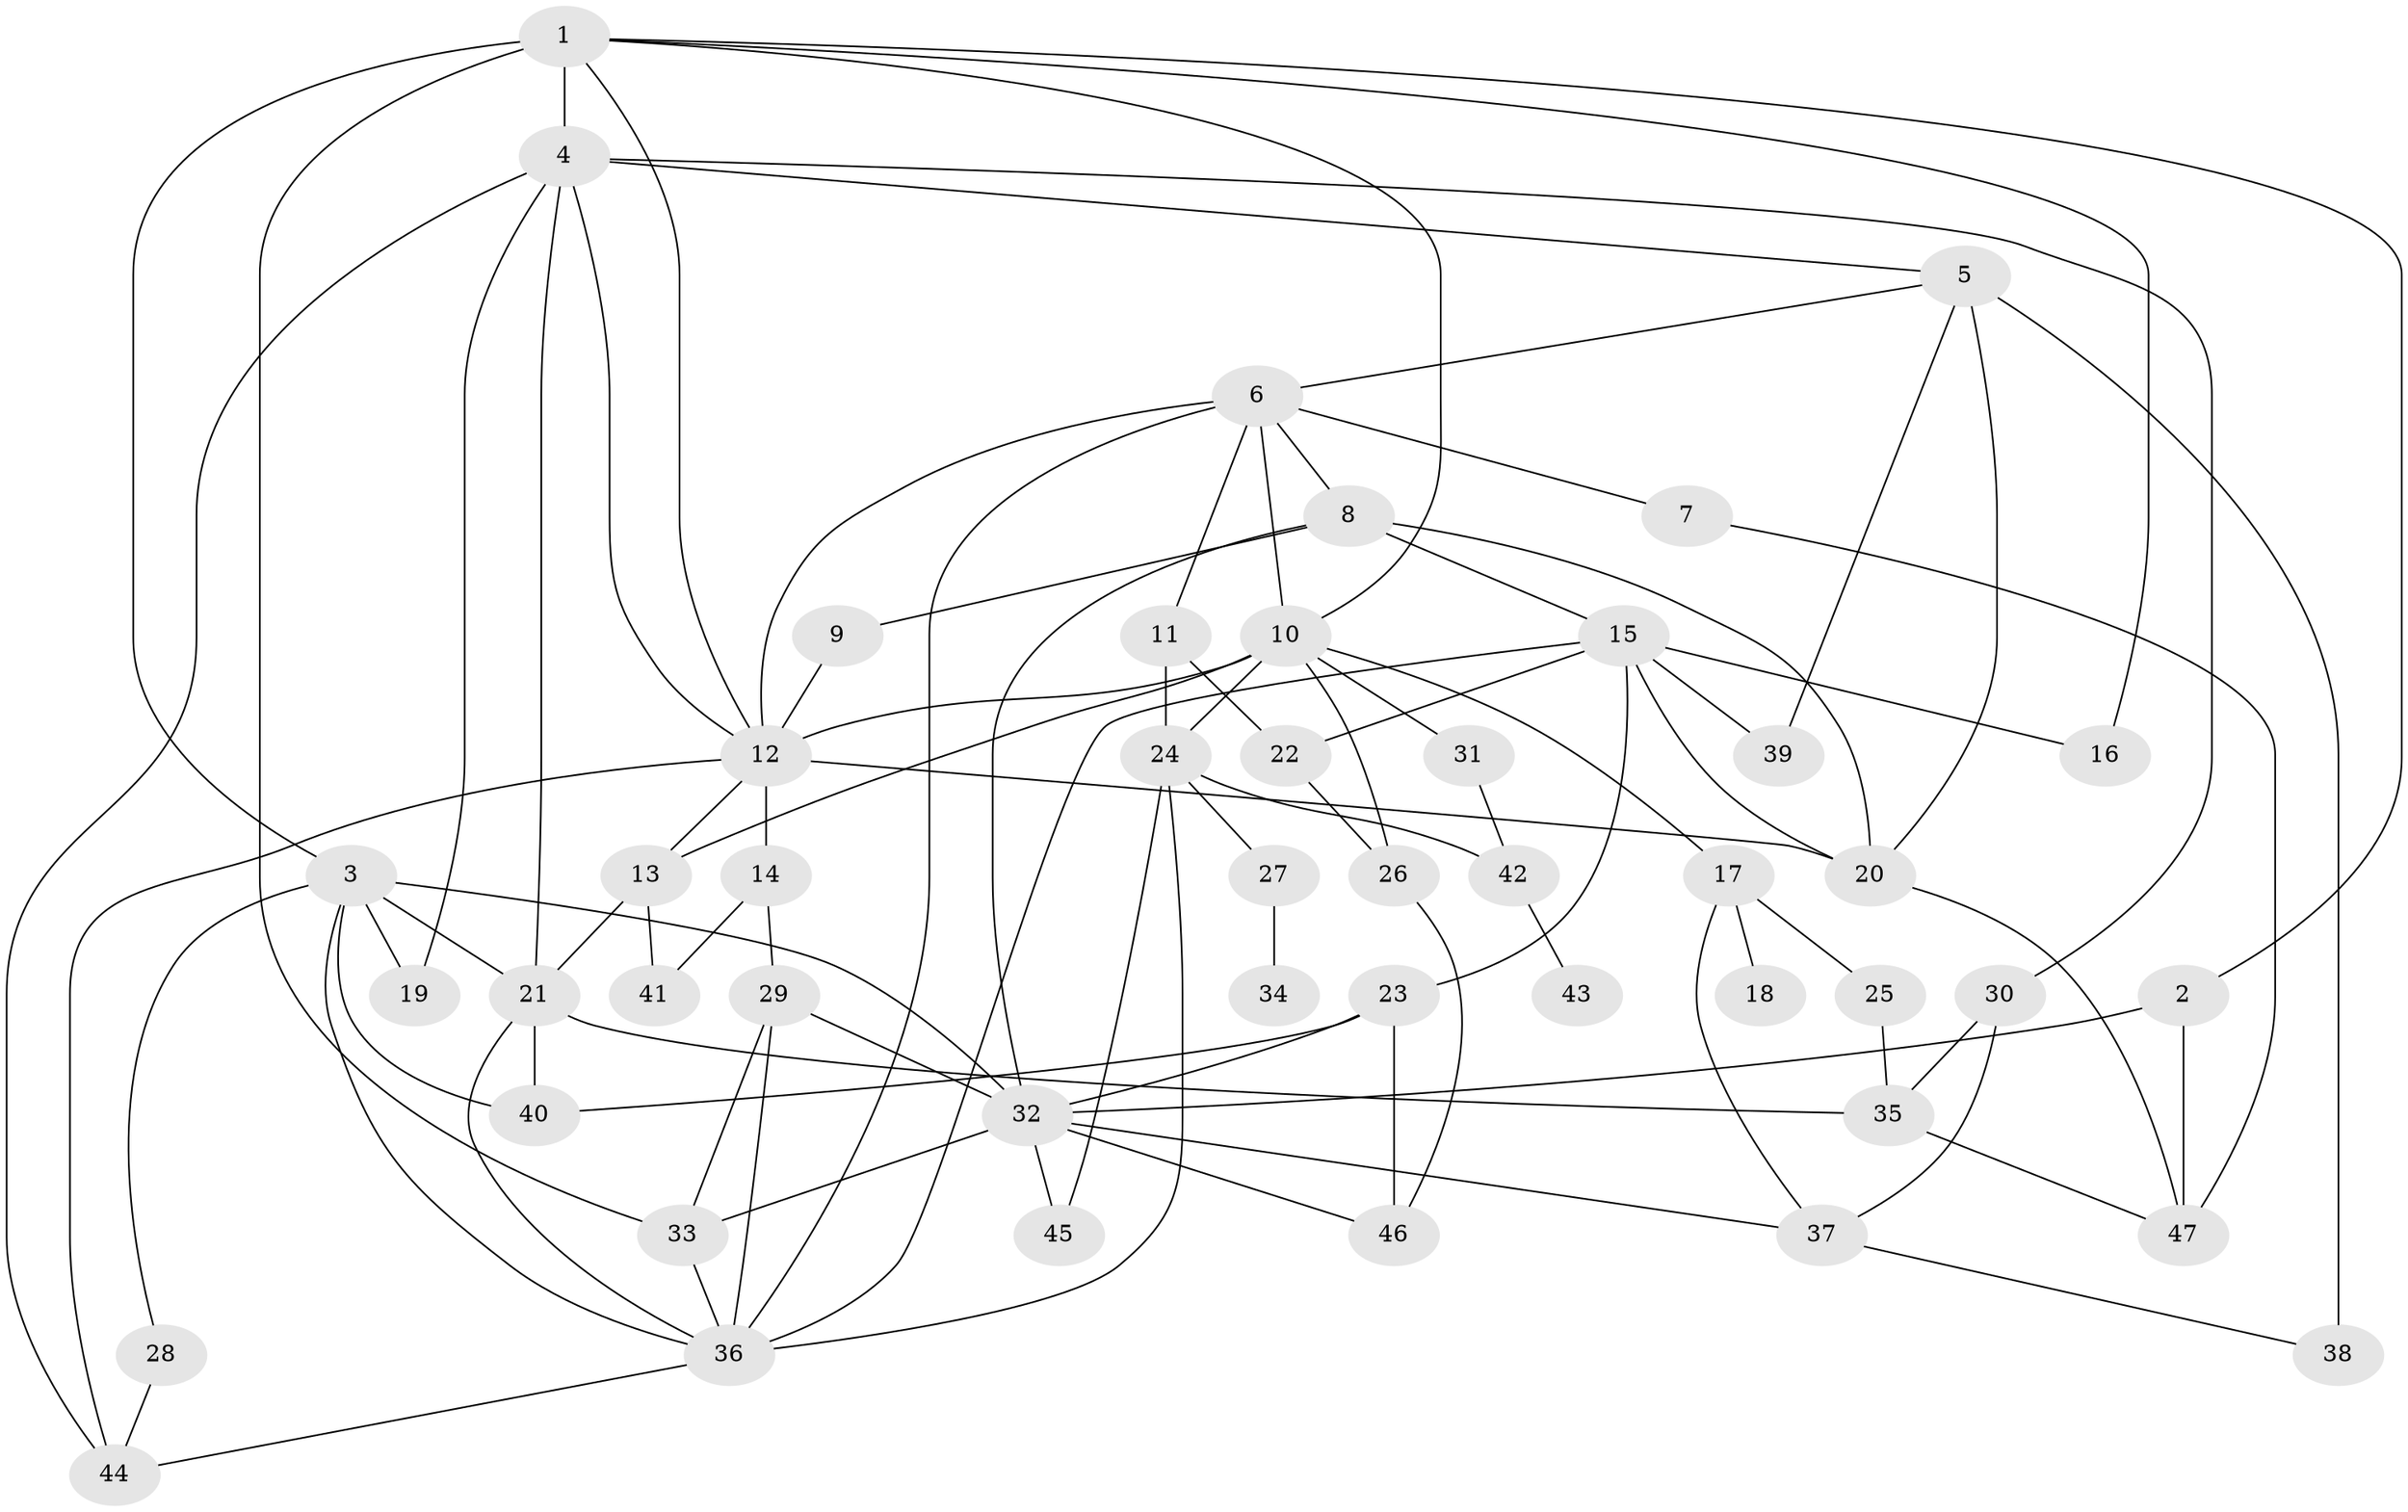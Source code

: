 // original degree distribution, {6: 0.043859649122807015, 5: 0.09649122807017543, 7: 0.017543859649122806, 10: 0.008771929824561403, 2: 0.2631578947368421, 3: 0.17543859649122806, 4: 0.15789473684210525, 1: 0.23684210526315788}
// Generated by graph-tools (version 1.1) at 2025/48/03/04/25 22:48:39]
// undirected, 47 vertices, 93 edges
graph export_dot {
  node [color=gray90,style=filled];
  1;
  2;
  3;
  4;
  5;
  6;
  7;
  8;
  9;
  10;
  11;
  12;
  13;
  14;
  15;
  16;
  17;
  18;
  19;
  20;
  21;
  22;
  23;
  24;
  25;
  26;
  27;
  28;
  29;
  30;
  31;
  32;
  33;
  34;
  35;
  36;
  37;
  38;
  39;
  40;
  41;
  42;
  43;
  44;
  45;
  46;
  47;
  1 -- 2 [weight=1.0];
  1 -- 3 [weight=2.0];
  1 -- 4 [weight=3.0];
  1 -- 10 [weight=1.0];
  1 -- 12 [weight=1.0];
  1 -- 16 [weight=1.0];
  1 -- 33 [weight=2.0];
  2 -- 32 [weight=1.0];
  2 -- 47 [weight=2.0];
  3 -- 19 [weight=1.0];
  3 -- 21 [weight=1.0];
  3 -- 28 [weight=1.0];
  3 -- 32 [weight=1.0];
  3 -- 36 [weight=1.0];
  3 -- 40 [weight=1.0];
  4 -- 5 [weight=1.0];
  4 -- 12 [weight=1.0];
  4 -- 19 [weight=1.0];
  4 -- 21 [weight=1.0];
  4 -- 30 [weight=1.0];
  4 -- 44 [weight=1.0];
  5 -- 6 [weight=1.0];
  5 -- 20 [weight=1.0];
  5 -- 38 [weight=2.0];
  5 -- 39 [weight=1.0];
  6 -- 7 [weight=1.0];
  6 -- 8 [weight=1.0];
  6 -- 10 [weight=3.0];
  6 -- 11 [weight=1.0];
  6 -- 12 [weight=1.0];
  6 -- 36 [weight=1.0];
  7 -- 47 [weight=1.0];
  8 -- 9 [weight=1.0];
  8 -- 15 [weight=1.0];
  8 -- 20 [weight=1.0];
  8 -- 32 [weight=1.0];
  9 -- 12 [weight=1.0];
  10 -- 12 [weight=1.0];
  10 -- 13 [weight=1.0];
  10 -- 17 [weight=1.0];
  10 -- 24 [weight=1.0];
  10 -- 26 [weight=1.0];
  10 -- 31 [weight=1.0];
  11 -- 22 [weight=1.0];
  11 -- 24 [weight=1.0];
  12 -- 13 [weight=1.0];
  12 -- 14 [weight=3.0];
  12 -- 20 [weight=1.0];
  12 -- 44 [weight=1.0];
  13 -- 21 [weight=1.0];
  13 -- 41 [weight=1.0];
  14 -- 29 [weight=1.0];
  14 -- 41 [weight=1.0];
  15 -- 16 [weight=1.0];
  15 -- 20 [weight=1.0];
  15 -- 22 [weight=1.0];
  15 -- 23 [weight=1.0];
  15 -- 36 [weight=1.0];
  15 -- 39 [weight=1.0];
  17 -- 18 [weight=1.0];
  17 -- 25 [weight=1.0];
  17 -- 37 [weight=1.0];
  20 -- 47 [weight=1.0];
  21 -- 35 [weight=1.0];
  21 -- 36 [weight=1.0];
  21 -- 40 [weight=1.0];
  22 -- 26 [weight=1.0];
  23 -- 32 [weight=1.0];
  23 -- 40 [weight=1.0];
  23 -- 46 [weight=1.0];
  24 -- 27 [weight=1.0];
  24 -- 36 [weight=1.0];
  24 -- 42 [weight=1.0];
  24 -- 45 [weight=1.0];
  25 -- 35 [weight=1.0];
  26 -- 46 [weight=1.0];
  27 -- 34 [weight=1.0];
  28 -- 44 [weight=1.0];
  29 -- 32 [weight=1.0];
  29 -- 33 [weight=1.0];
  29 -- 36 [weight=1.0];
  30 -- 35 [weight=1.0];
  30 -- 37 [weight=1.0];
  31 -- 42 [weight=1.0];
  32 -- 33 [weight=1.0];
  32 -- 37 [weight=1.0];
  32 -- 45 [weight=1.0];
  32 -- 46 [weight=1.0];
  33 -- 36 [weight=1.0];
  35 -- 47 [weight=1.0];
  36 -- 44 [weight=1.0];
  37 -- 38 [weight=1.0];
  42 -- 43 [weight=1.0];
}
